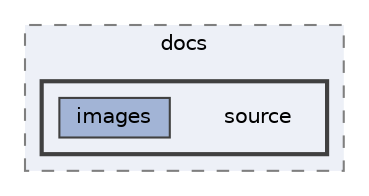 digraph "/Users/michellmonroy/Documents/dev-glider/glider/docs/source"
{
 // LATEX_PDF_SIZE
  bgcolor="transparent";
  edge [fontname=Helvetica,fontsize=10,labelfontname=Helvetica,labelfontsize=10];
  node [fontname=Helvetica,fontsize=10,shape=box,height=0.2,width=0.4];
  compound=true
  subgraph clusterdir_2cd7a8a298a7b98489a0102a351723e4 {
    graph [ bgcolor="#edf0f7", pencolor="grey50", label="docs", fontname=Helvetica,fontsize=10 style="filled,dashed", URL="dir_2cd7a8a298a7b98489a0102a351723e4.html",tooltip=""]
  subgraph clusterdir_5fcdd0b32b2f22f70e4459e417bd65ed {
    graph [ bgcolor="#edf0f7", pencolor="grey25", label="", fontname=Helvetica,fontsize=10 style="filled,bold", URL="dir_5fcdd0b32b2f22f70e4459e417bd65ed.html",tooltip=""]
    dir_5fcdd0b32b2f22f70e4459e417bd65ed [shape=plaintext, label="source"];
  dir_c73ea944035ba7dd0ea376a286bcbf22 [label="images", fillcolor="#a2b4d6", color="grey25", style="filled", URL="dir_c73ea944035ba7dd0ea376a286bcbf22.html",tooltip=""];
  }
  }
}
